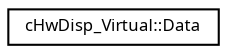 digraph "Graphical Class Hierarchy"
{
  edge [fontname="Sans",fontsize="8",labelfontname="Sans",labelfontsize="8"];
  node [fontname="Sans",fontsize="8",shape=record];
  rankdir="LR";
  Node1 [label="cHwDisp_Virtual::Data",height=0.2,width=0.4,color="black", fillcolor="white", style="filled",URL="$classc_hw_disp___virtual_1_1_data.html"];
}
